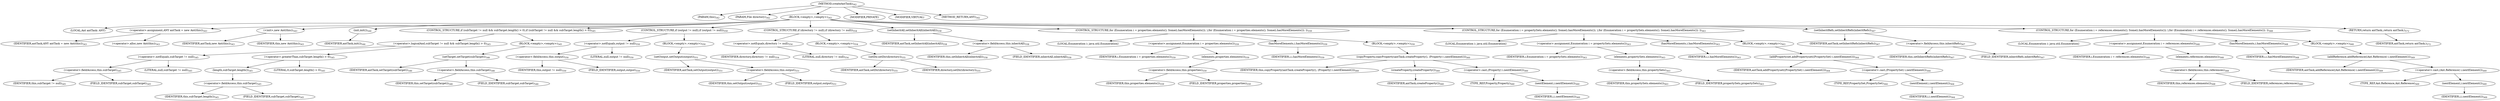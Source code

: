 digraph "createAntTask" {  
"963" [label = <(METHOD,createAntTask)<SUB>542</SUB>> ]
"60" [label = <(PARAM,this)<SUB>542</SUB>> ]
"964" [label = <(PARAM,File directory)<SUB>542</SUB>> ]
"965" [label = <(BLOCK,&lt;empty&gt;,&lt;empty&gt;)<SUB>542</SUB>> ]
"62" [label = <(LOCAL,Ant antTask: ANY)> ]
"966" [label = <(&lt;operator&gt;.assignment,ANY antTask = new Ant(this))<SUB>543</SUB>> ]
"967" [label = <(IDENTIFIER,antTask,ANY antTask = new Ant(this))<SUB>543</SUB>> ]
"968" [label = <(&lt;operator&gt;.alloc,new Ant(this))<SUB>543</SUB>> ]
"969" [label = <(&lt;init&gt;,new Ant(this))<SUB>543</SUB>> ]
"61" [label = <(IDENTIFIER,antTask,new Ant(this))<SUB>543</SUB>> ]
"59" [label = <(IDENTIFIER,this,new Ant(this))<SUB>543</SUB>> ]
"970" [label = <(init,init())<SUB>544</SUB>> ]
"971" [label = <(IDENTIFIER,antTask,init())<SUB>544</SUB>> ]
"972" [label = <(CONTROL_STRUCTURE,if (subTarget != null &amp;&amp; subTarget.length() &gt; 0),if (subTarget != null &amp;&amp; subTarget.length() &gt; 0))<SUB>545</SUB>> ]
"973" [label = <(&lt;operator&gt;.logicalAnd,subTarget != null &amp;&amp; subTarget.length() &gt; 0)<SUB>545</SUB>> ]
"974" [label = <(&lt;operator&gt;.notEquals,subTarget != null)<SUB>545</SUB>> ]
"975" [label = <(&lt;operator&gt;.fieldAccess,this.subTarget)<SUB>545</SUB>> ]
"976" [label = <(IDENTIFIER,this,subTarget != null)<SUB>545</SUB>> ]
"977" [label = <(FIELD_IDENTIFIER,subTarget,subTarget)<SUB>545</SUB>> ]
"978" [label = <(LITERAL,null,subTarget != null)<SUB>545</SUB>> ]
"979" [label = <(&lt;operator&gt;.greaterThan,subTarget.length() &gt; 0)<SUB>545</SUB>> ]
"980" [label = <(length,subTarget.length())<SUB>545</SUB>> ]
"981" [label = <(&lt;operator&gt;.fieldAccess,this.subTarget)<SUB>545</SUB>> ]
"982" [label = <(IDENTIFIER,this,subTarget.length())<SUB>545</SUB>> ]
"983" [label = <(FIELD_IDENTIFIER,subTarget,subTarget)<SUB>545</SUB>> ]
"984" [label = <(LITERAL,0,subTarget.length() &gt; 0)<SUB>545</SUB>> ]
"985" [label = <(BLOCK,&lt;empty&gt;,&lt;empty&gt;)<SUB>545</SUB>> ]
"986" [label = <(setTarget,setTarget(subTarget))<SUB>546</SUB>> ]
"987" [label = <(IDENTIFIER,antTask,setTarget(subTarget))<SUB>546</SUB>> ]
"988" [label = <(&lt;operator&gt;.fieldAccess,this.subTarget)<SUB>546</SUB>> ]
"989" [label = <(IDENTIFIER,this,setTarget(subTarget))<SUB>546</SUB>> ]
"990" [label = <(FIELD_IDENTIFIER,subTarget,subTarget)<SUB>546</SUB>> ]
"991" [label = <(CONTROL_STRUCTURE,if (output != null),if (output != null))<SUB>550</SUB>> ]
"992" [label = <(&lt;operator&gt;.notEquals,output != null)<SUB>550</SUB>> ]
"993" [label = <(&lt;operator&gt;.fieldAccess,this.output)<SUB>550</SUB>> ]
"994" [label = <(IDENTIFIER,this,output != null)<SUB>550</SUB>> ]
"995" [label = <(FIELD_IDENTIFIER,output,output)<SUB>550</SUB>> ]
"996" [label = <(LITERAL,null,output != null)<SUB>550</SUB>> ]
"997" [label = <(BLOCK,&lt;empty&gt;,&lt;empty&gt;)<SUB>550</SUB>> ]
"998" [label = <(setOutput,setOutput(output))<SUB>551</SUB>> ]
"999" [label = <(IDENTIFIER,antTask,setOutput(output))<SUB>551</SUB>> ]
"1000" [label = <(&lt;operator&gt;.fieldAccess,this.output)<SUB>551</SUB>> ]
"1001" [label = <(IDENTIFIER,this,setOutput(output))<SUB>551</SUB>> ]
"1002" [label = <(FIELD_IDENTIFIER,output,output)<SUB>551</SUB>> ]
"1003" [label = <(CONTROL_STRUCTURE,if (directory != null),if (directory != null))<SUB>554</SUB>> ]
"1004" [label = <(&lt;operator&gt;.notEquals,directory != null)<SUB>554</SUB>> ]
"1005" [label = <(IDENTIFIER,directory,directory != null)<SUB>554</SUB>> ]
"1006" [label = <(LITERAL,null,directory != null)<SUB>554</SUB>> ]
"1007" [label = <(BLOCK,&lt;empty&gt;,&lt;empty&gt;)<SUB>554</SUB>> ]
"1008" [label = <(setDir,setDir(directory))<SUB>555</SUB>> ]
"1009" [label = <(IDENTIFIER,antTask,setDir(directory))<SUB>555</SUB>> ]
"1010" [label = <(IDENTIFIER,directory,setDir(directory))<SUB>555</SUB>> ]
"1011" [label = <(setInheritAll,setInheritAll(inheritAll))<SUB>558</SUB>> ]
"1012" [label = <(IDENTIFIER,antTask,setInheritAll(inheritAll))<SUB>558</SUB>> ]
"1013" [label = <(&lt;operator&gt;.fieldAccess,this.inheritAll)<SUB>558</SUB>> ]
"1014" [label = <(IDENTIFIER,this,setInheritAll(inheritAll))<SUB>558</SUB>> ]
"1015" [label = <(FIELD_IDENTIFIER,inheritAll,inheritAll)<SUB>558</SUB>> ]
"1016" [label = <(CONTROL_STRUCTURE,for (Enumeration i = properties.elements(); Some(i.hasMoreElements()); ),for (Enumeration i = properties.elements(); Some(i.hasMoreElements()); ))<SUB>559</SUB>> ]
"1017" [label = <(LOCAL,Enumeration i: java.util.Enumeration)> ]
"1018" [label = <(&lt;operator&gt;.assignment,Enumeration i = properties.elements())<SUB>559</SUB>> ]
"1019" [label = <(IDENTIFIER,i,Enumeration i = properties.elements())<SUB>559</SUB>> ]
"1020" [label = <(elements,properties.elements())<SUB>559</SUB>> ]
"1021" [label = <(&lt;operator&gt;.fieldAccess,this.properties)<SUB>559</SUB>> ]
"1022" [label = <(IDENTIFIER,this,properties.elements())<SUB>559</SUB>> ]
"1023" [label = <(FIELD_IDENTIFIER,properties,properties)<SUB>559</SUB>> ]
"1024" [label = <(hasMoreElements,i.hasMoreElements())<SUB>559</SUB>> ]
"1025" [label = <(IDENTIFIER,i,i.hasMoreElements())<SUB>559</SUB>> ]
"1026" [label = <(BLOCK,&lt;empty&gt;,&lt;empty&gt;)<SUB>559</SUB>> ]
"1027" [label = <(copyProperty,copyProperty(antTask.createProperty(), (Property) i.nextElement()))<SUB>560</SUB>> ]
"63" [label = <(IDENTIFIER,this,copyProperty(antTask.createProperty(), (Property) i.nextElement()))<SUB>560</SUB>> ]
"1028" [label = <(createProperty,createProperty())<SUB>560</SUB>> ]
"1029" [label = <(IDENTIFIER,antTask,createProperty())<SUB>560</SUB>> ]
"1030" [label = <(&lt;operator&gt;.cast,(Property) i.nextElement())<SUB>560</SUB>> ]
"1031" [label = <(TYPE_REF,Property,Property)<SUB>560</SUB>> ]
"1032" [label = <(nextElement,i.nextElement())<SUB>560</SUB>> ]
"1033" [label = <(IDENTIFIER,i,i.nextElement())<SUB>560</SUB>> ]
"1034" [label = <(CONTROL_STRUCTURE,for (Enumeration i = propertySets.elements(); Some(i.hasMoreElements()); ),for (Enumeration i = propertySets.elements(); Some(i.hasMoreElements()); ))<SUB>563</SUB>> ]
"1035" [label = <(LOCAL,Enumeration i: java.util.Enumeration)> ]
"1036" [label = <(&lt;operator&gt;.assignment,Enumeration i = propertySets.elements())<SUB>563</SUB>> ]
"1037" [label = <(IDENTIFIER,i,Enumeration i = propertySets.elements())<SUB>563</SUB>> ]
"1038" [label = <(elements,propertySets.elements())<SUB>563</SUB>> ]
"1039" [label = <(&lt;operator&gt;.fieldAccess,this.propertySets)<SUB>563</SUB>> ]
"1040" [label = <(IDENTIFIER,this,propertySets.elements())<SUB>563</SUB>> ]
"1041" [label = <(FIELD_IDENTIFIER,propertySets,propertySets)<SUB>563</SUB>> ]
"1042" [label = <(hasMoreElements,i.hasMoreElements())<SUB>563</SUB>> ]
"1043" [label = <(IDENTIFIER,i,i.hasMoreElements())<SUB>563</SUB>> ]
"1044" [label = <(BLOCK,&lt;empty&gt;,&lt;empty&gt;)<SUB>563</SUB>> ]
"1045" [label = <(addPropertyset,addPropertyset((PropertySet) i.nextElement()))<SUB>564</SUB>> ]
"1046" [label = <(IDENTIFIER,antTask,addPropertyset((PropertySet) i.nextElement()))<SUB>564</SUB>> ]
"1047" [label = <(&lt;operator&gt;.cast,(PropertySet) i.nextElement())<SUB>564</SUB>> ]
"1048" [label = <(TYPE_REF,PropertySet,PropertySet)<SUB>564</SUB>> ]
"1049" [label = <(nextElement,i.nextElement())<SUB>564</SUB>> ]
"1050" [label = <(IDENTIFIER,i,i.nextElement())<SUB>564</SUB>> ]
"1051" [label = <(setInheritRefs,setInheritRefs(inheritRefs))<SUB>567</SUB>> ]
"1052" [label = <(IDENTIFIER,antTask,setInheritRefs(inheritRefs))<SUB>567</SUB>> ]
"1053" [label = <(&lt;operator&gt;.fieldAccess,this.inheritRefs)<SUB>567</SUB>> ]
"1054" [label = <(IDENTIFIER,this,setInheritRefs(inheritRefs))<SUB>567</SUB>> ]
"1055" [label = <(FIELD_IDENTIFIER,inheritRefs,inheritRefs)<SUB>567</SUB>> ]
"1056" [label = <(CONTROL_STRUCTURE,for (Enumeration i = references.elements(); Some(i.hasMoreElements()); ),for (Enumeration i = references.elements(); Some(i.hasMoreElements()); ))<SUB>568</SUB>> ]
"1057" [label = <(LOCAL,Enumeration i: java.util.Enumeration)> ]
"1058" [label = <(&lt;operator&gt;.assignment,Enumeration i = references.elements())<SUB>568</SUB>> ]
"1059" [label = <(IDENTIFIER,i,Enumeration i = references.elements())<SUB>568</SUB>> ]
"1060" [label = <(elements,references.elements())<SUB>568</SUB>> ]
"1061" [label = <(&lt;operator&gt;.fieldAccess,this.references)<SUB>568</SUB>> ]
"1062" [label = <(IDENTIFIER,this,references.elements())<SUB>568</SUB>> ]
"1063" [label = <(FIELD_IDENTIFIER,references,references)<SUB>568</SUB>> ]
"1064" [label = <(hasMoreElements,i.hasMoreElements())<SUB>568</SUB>> ]
"1065" [label = <(IDENTIFIER,i,i.hasMoreElements())<SUB>568</SUB>> ]
"1066" [label = <(BLOCK,&lt;empty&gt;,&lt;empty&gt;)<SUB>568</SUB>> ]
"1067" [label = <(addReference,addReference((Ant.Reference) i.nextElement()))<SUB>569</SUB>> ]
"1068" [label = <(IDENTIFIER,antTask,addReference((Ant.Reference) i.nextElement()))<SUB>569</SUB>> ]
"1069" [label = <(&lt;operator&gt;.cast,(Ant.Reference) i.nextElement())<SUB>569</SUB>> ]
"1070" [label = <(TYPE_REF,Ant.Reference,Ant.Reference)<SUB>569</SUB>> ]
"1071" [label = <(nextElement,i.nextElement())<SUB>569</SUB>> ]
"1072" [label = <(IDENTIFIER,i,i.nextElement())<SUB>569</SUB>> ]
"1073" [label = <(RETURN,return antTask;,return antTask;)<SUB>572</SUB>> ]
"1074" [label = <(IDENTIFIER,antTask,return antTask;)<SUB>572</SUB>> ]
"1075" [label = <(MODIFIER,PRIVATE)> ]
"1076" [label = <(MODIFIER,VIRTUAL)> ]
"1077" [label = <(METHOD_RETURN,ANY)<SUB>542</SUB>> ]
  "963" -> "60" 
  "963" -> "964" 
  "963" -> "965" 
  "963" -> "1075" 
  "963" -> "1076" 
  "963" -> "1077" 
  "965" -> "62" 
  "965" -> "966" 
  "965" -> "969" 
  "965" -> "970" 
  "965" -> "972" 
  "965" -> "991" 
  "965" -> "1003" 
  "965" -> "1011" 
  "965" -> "1016" 
  "965" -> "1034" 
  "965" -> "1051" 
  "965" -> "1056" 
  "965" -> "1073" 
  "966" -> "967" 
  "966" -> "968" 
  "969" -> "61" 
  "969" -> "59" 
  "970" -> "971" 
  "972" -> "973" 
  "972" -> "985" 
  "973" -> "974" 
  "973" -> "979" 
  "974" -> "975" 
  "974" -> "978" 
  "975" -> "976" 
  "975" -> "977" 
  "979" -> "980" 
  "979" -> "984" 
  "980" -> "981" 
  "981" -> "982" 
  "981" -> "983" 
  "985" -> "986" 
  "986" -> "987" 
  "986" -> "988" 
  "988" -> "989" 
  "988" -> "990" 
  "991" -> "992" 
  "991" -> "997" 
  "992" -> "993" 
  "992" -> "996" 
  "993" -> "994" 
  "993" -> "995" 
  "997" -> "998" 
  "998" -> "999" 
  "998" -> "1000" 
  "1000" -> "1001" 
  "1000" -> "1002" 
  "1003" -> "1004" 
  "1003" -> "1007" 
  "1004" -> "1005" 
  "1004" -> "1006" 
  "1007" -> "1008" 
  "1008" -> "1009" 
  "1008" -> "1010" 
  "1011" -> "1012" 
  "1011" -> "1013" 
  "1013" -> "1014" 
  "1013" -> "1015" 
  "1016" -> "1017" 
  "1016" -> "1018" 
  "1016" -> "1024" 
  "1016" -> "1026" 
  "1018" -> "1019" 
  "1018" -> "1020" 
  "1020" -> "1021" 
  "1021" -> "1022" 
  "1021" -> "1023" 
  "1024" -> "1025" 
  "1026" -> "1027" 
  "1027" -> "63" 
  "1027" -> "1028" 
  "1027" -> "1030" 
  "1028" -> "1029" 
  "1030" -> "1031" 
  "1030" -> "1032" 
  "1032" -> "1033" 
  "1034" -> "1035" 
  "1034" -> "1036" 
  "1034" -> "1042" 
  "1034" -> "1044" 
  "1036" -> "1037" 
  "1036" -> "1038" 
  "1038" -> "1039" 
  "1039" -> "1040" 
  "1039" -> "1041" 
  "1042" -> "1043" 
  "1044" -> "1045" 
  "1045" -> "1046" 
  "1045" -> "1047" 
  "1047" -> "1048" 
  "1047" -> "1049" 
  "1049" -> "1050" 
  "1051" -> "1052" 
  "1051" -> "1053" 
  "1053" -> "1054" 
  "1053" -> "1055" 
  "1056" -> "1057" 
  "1056" -> "1058" 
  "1056" -> "1064" 
  "1056" -> "1066" 
  "1058" -> "1059" 
  "1058" -> "1060" 
  "1060" -> "1061" 
  "1061" -> "1062" 
  "1061" -> "1063" 
  "1064" -> "1065" 
  "1066" -> "1067" 
  "1067" -> "1068" 
  "1067" -> "1069" 
  "1069" -> "1070" 
  "1069" -> "1071" 
  "1071" -> "1072" 
  "1073" -> "1074" 
}

